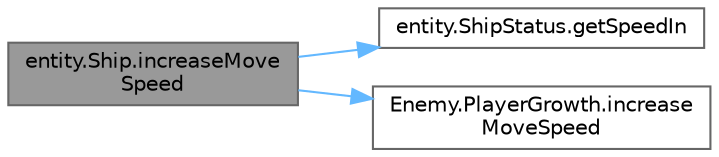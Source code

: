 digraph "entity.Ship.increaseMoveSpeed"
{
 // LATEX_PDF_SIZE
  bgcolor="transparent";
  edge [fontname=Helvetica,fontsize=10,labelfontname=Helvetica,labelfontsize=10];
  node [fontname=Helvetica,fontsize=10,shape=box,height=0.2,width=0.4];
  rankdir="LR";
  Node1 [id="Node000001",label="entity.Ship.increaseMove\lSpeed",height=0.2,width=0.4,color="gray40", fillcolor="grey60", style="filled", fontcolor="black",tooltip=" "];
  Node1 -> Node2 [id="edge1_Node000001_Node000002",color="steelblue1",style="solid",tooltip=" "];
  Node2 [id="Node000002",label="entity.ShipStatus.getSpeedIn",height=0.2,width=0.4,color="grey40", fillcolor="white", style="filled",URL="$classentity_1_1_ship_status.html#a858ebc58e7d5613878dbf1b7d2e4594f",tooltip=" "];
  Node1 -> Node3 [id="edge2_Node000001_Node000003",color="steelblue1",style="solid",tooltip=" "];
  Node3 [id="Node000003",label="Enemy.PlayerGrowth.increase\lMoveSpeed",height=0.2,width=0.4,color="grey40", fillcolor="white", style="filled",URL="$class_enemy_1_1_player_growth.html#a0b0dd43ffd65a8b2b4fe02374735ebde",tooltip=" "];
}
